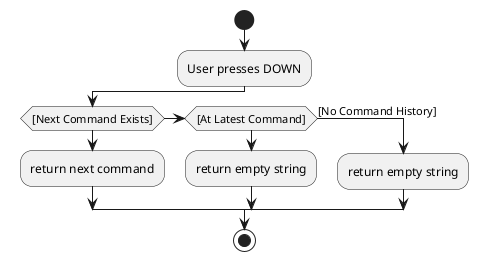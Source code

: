 @startuml
start
:User presses DOWN;

if ([Next Command Exists])
    :return next command;
elseif ([At Latest Command])
    :return empty string;
else ([No Command History])
    :return empty string;
endif

stop

@enduml



